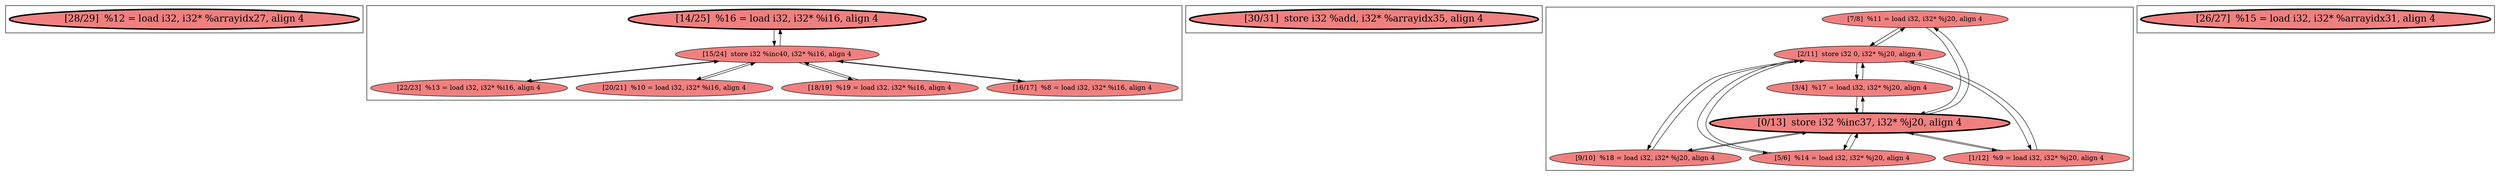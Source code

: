 
digraph G {





subgraph cluster4 {


node285 [penwidth=3.0,fontsize=20,fillcolor=lightcoral,label="[28/29]  %12 = load i32, i32* %arrayidx27, align 4",shape=ellipse,style=filled ]



}

subgraph cluster3 {


node283 [penwidth=3.0,fontsize=20,fillcolor=lightcoral,label="[14/25]  %16 = load i32, i32* %i16, align 4",shape=ellipse,style=filled ]
node281 [fillcolor=lightcoral,label="[18/19]  %19 = load i32, i32* %i16, align 4",shape=ellipse,style=filled ]
node282 [fillcolor=lightcoral,label="[16/17]  %8 = load i32, i32* %i16, align 4",shape=ellipse,style=filled ]
node279 [fillcolor=lightcoral,label="[22/23]  %13 = load i32, i32* %i16, align 4",shape=ellipse,style=filled ]
node284 [fillcolor=lightcoral,label="[15/24]  store i32 %inc40, i32* %i16, align 4",shape=ellipse,style=filled ]
node280 [fillcolor=lightcoral,label="[20/21]  %10 = load i32, i32* %i16, align 4",shape=ellipse,style=filled ]

node284->node283 [ ]
node284->node279 [ ]
node279->node284 [ ]
node280->node284 [ ]
node284->node282 [ ]
node283->node284 [ ]
node284->node280 [ ]
node284->node281 [ ]
node281->node284 [ ]
node282->node284 [ ]


}

subgraph cluster2 {


node278 [penwidth=3.0,fontsize=20,fillcolor=lightcoral,label="[30/31]  store i32 %add, i32* %arrayidx35, align 4",shape=ellipse,style=filled ]



}

subgraph cluster0 {


node276 [fillcolor=lightcoral,label="[7/8]  %11 = load i32, i32* %j20, align 4",shape=ellipse,style=filled ]
node271 [fillcolor=lightcoral,label="[1/12]  %9 = load i32, i32* %j20, align 4",shape=ellipse,style=filled ]
node270 [fillcolor=lightcoral,label="[9/10]  %18 = load i32, i32* %j20, align 4",shape=ellipse,style=filled ]
node275 [fillcolor=lightcoral,label="[5/6]  %14 = load i32, i32* %j20, align 4",shape=ellipse,style=filled ]
node273 [fillcolor=lightcoral,label="[2/11]  store i32 0, i32* %j20, align 4",shape=ellipse,style=filled ]
node272 [penwidth=3.0,fontsize=20,fillcolor=lightcoral,label="[0/13]  store i32 %inc37, i32* %j20, align 4",shape=ellipse,style=filled ]
node274 [fillcolor=lightcoral,label="[3/4]  %17 = load i32, i32* %j20, align 4",shape=ellipse,style=filled ]

node273->node276 [ ]
node276->node273 [ ]
node273->node275 [ ]
node273->node271 [ ]
node272->node274 [ ]
node275->node273 [ ]
node270->node272 [ ]
node272->node271 [ ]
node271->node272 [ ]
node270->node273 [ ]
node274->node272 [ ]
node273->node270 [ ]
node271->node273 [ ]
node276->node272 [ ]
node275->node272 [ ]
node273->node274 [ ]
node272->node270 [ ]
node274->node273 [ ]
node272->node275 [ ]
node272->node276 [ ]


}

subgraph cluster1 {


node277 [penwidth=3.0,fontsize=20,fillcolor=lightcoral,label="[26/27]  %15 = load i32, i32* %arrayidx31, align 4",shape=ellipse,style=filled ]



}

}
